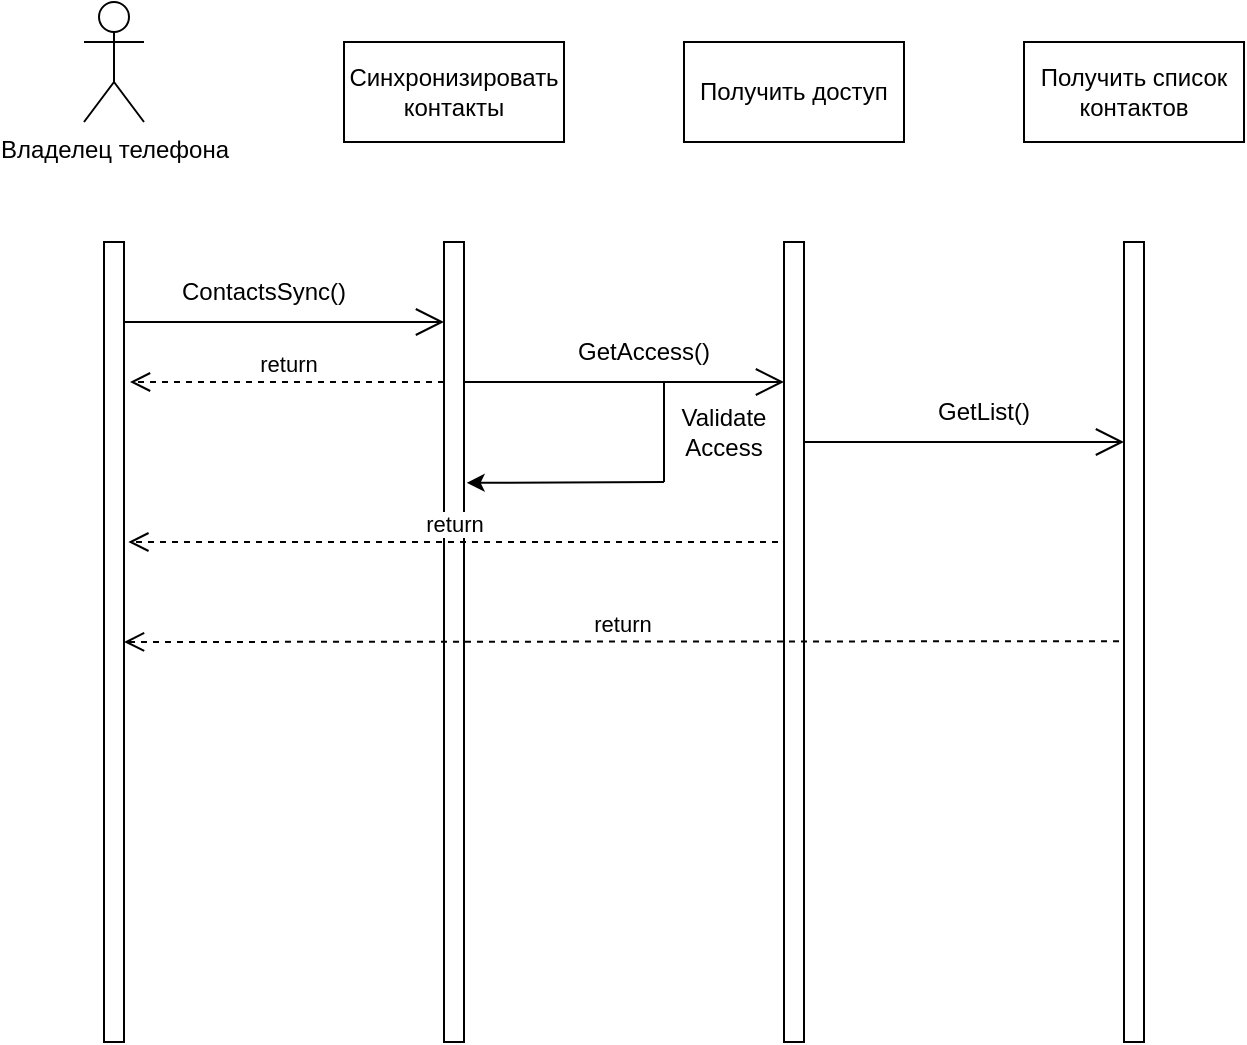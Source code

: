 <mxfile version="21.1.5" type="github">
  <diagram name="Page-1" id="8RUhNZKOZGPVy2IdMhhI">
    <mxGraphModel dx="1137" dy="608" grid="1" gridSize="10" guides="1" tooltips="1" connect="1" arrows="1" fold="1" page="1" pageScale="1" pageWidth="3300" pageHeight="4681" math="0" shadow="0">
      <root>
        <mxCell id="0" />
        <mxCell id="1" parent="0" />
        <mxCell id="BVcKTgEUWhlkX-HVveNK-1" value="Владелец телефона" style="shape=umlActor;verticalLabelPosition=bottom;verticalAlign=top;html=1;outlineConnect=0;" vertex="1" parent="1">
          <mxGeometry x="1390" y="1920" width="30" height="60" as="geometry" />
        </mxCell>
        <mxCell id="BVcKTgEUWhlkX-HVveNK-2" value="" style="rounded=0;whiteSpace=wrap;html=1;" vertex="1" parent="1">
          <mxGeometry x="1400" y="2040" width="10" height="400" as="geometry" />
        </mxCell>
        <mxCell id="BVcKTgEUWhlkX-HVveNK-4" value="" style="rounded=0;whiteSpace=wrap;html=1;" vertex="1" parent="1">
          <mxGeometry x="1570" y="2040" width="10" height="400" as="geometry" />
        </mxCell>
        <mxCell id="BVcKTgEUWhlkX-HVveNK-5" value="" style="rounded=0;whiteSpace=wrap;html=1;" vertex="1" parent="1">
          <mxGeometry x="1740" y="2040" width="10" height="400" as="geometry" />
        </mxCell>
        <mxCell id="BVcKTgEUWhlkX-HVveNK-6" value="Синхронизировать контакты" style="html=1;whiteSpace=wrap;" vertex="1" parent="1">
          <mxGeometry x="1520" y="1940" width="110" height="50" as="geometry" />
        </mxCell>
        <mxCell id="BVcKTgEUWhlkX-HVveNK-7" value="Получить доступ" style="html=1;whiteSpace=wrap;" vertex="1" parent="1">
          <mxGeometry x="1690" y="1940" width="110" height="50" as="geometry" />
        </mxCell>
        <mxCell id="BVcKTgEUWhlkX-HVveNK-8" value="Получить список контактов" style="html=1;whiteSpace=wrap;" vertex="1" parent="1">
          <mxGeometry x="1860" y="1940" width="110" height="50" as="geometry" />
        </mxCell>
        <mxCell id="BVcKTgEUWhlkX-HVveNK-9" value="" style="rounded=0;whiteSpace=wrap;html=1;" vertex="1" parent="1">
          <mxGeometry x="1910" y="2040" width="10" height="400" as="geometry" />
        </mxCell>
        <mxCell id="BVcKTgEUWhlkX-HVveNK-10" value="" style="endArrow=open;endFill=1;endSize=12;html=1;rounded=0;" edge="1" parent="1">
          <mxGeometry width="160" relative="1" as="geometry">
            <mxPoint x="1410" y="2080" as="sourcePoint" />
            <mxPoint x="1570" y="2080" as="targetPoint" />
          </mxGeometry>
        </mxCell>
        <mxCell id="BVcKTgEUWhlkX-HVveNK-11" value="" style="endArrow=open;endFill=1;endSize=12;html=1;rounded=0;" edge="1" parent="1">
          <mxGeometry width="160" relative="1" as="geometry">
            <mxPoint x="1580" y="2110" as="sourcePoint" />
            <mxPoint x="1740" y="2110" as="targetPoint" />
          </mxGeometry>
        </mxCell>
        <mxCell id="BVcKTgEUWhlkX-HVveNK-12" value="" style="endArrow=open;endFill=1;endSize=12;html=1;rounded=0;" edge="1" parent="1">
          <mxGeometry width="160" relative="1" as="geometry">
            <mxPoint x="1750" y="2140" as="sourcePoint" />
            <mxPoint x="1910" y="2140" as="targetPoint" />
          </mxGeometry>
        </mxCell>
        <mxCell id="BVcKTgEUWhlkX-HVveNK-13" value="return" style="html=1;verticalAlign=bottom;endArrow=open;dashed=1;endSize=8;edgeStyle=elbowEdgeStyle;elbow=vertical;curved=0;rounded=0;entryX=1.3;entryY=0.176;entryDx=0;entryDy=0;entryPerimeter=0;" edge="1" parent="1" target="BVcKTgEUWhlkX-HVveNK-2">
          <mxGeometry relative="1" as="geometry">
            <mxPoint x="1570" y="2110" as="sourcePoint" />
            <mxPoint x="1490" y="2110" as="targetPoint" />
          </mxGeometry>
        </mxCell>
        <mxCell id="BVcKTgEUWhlkX-HVveNK-14" value="return" style="html=1;verticalAlign=bottom;endArrow=open;dashed=1;endSize=8;edgeStyle=elbowEdgeStyle;elbow=vertical;curved=0;rounded=0;entryX=1.217;entryY=0.374;entryDx=0;entryDy=0;entryPerimeter=0;" edge="1" parent="1" target="BVcKTgEUWhlkX-HVveNK-2">
          <mxGeometry relative="1" as="geometry">
            <mxPoint x="1737" y="2190" as="sourcePoint" />
            <mxPoint x="1580" y="2190" as="targetPoint" />
          </mxGeometry>
        </mxCell>
        <mxCell id="BVcKTgEUWhlkX-HVveNK-15" value="return" style="html=1;verticalAlign=bottom;endArrow=open;dashed=1;endSize=8;edgeStyle=elbowEdgeStyle;elbow=vertical;curved=0;rounded=0;entryX=1;entryY=0.5;entryDx=0;entryDy=0;" edge="1" parent="1" target="BVcKTgEUWhlkX-HVveNK-2">
          <mxGeometry relative="1" as="geometry">
            <mxPoint x="1907.5" y="2239.58" as="sourcePoint" />
            <mxPoint x="1582.5" y="2239.58" as="targetPoint" />
          </mxGeometry>
        </mxCell>
        <mxCell id="BVcKTgEUWhlkX-HVveNK-16" value="ContactsSync()" style="text;html=1;strokeColor=none;fillColor=none;align=center;verticalAlign=middle;whiteSpace=wrap;rounded=0;" vertex="1" parent="1">
          <mxGeometry x="1450" y="2050" width="60" height="30" as="geometry" />
        </mxCell>
        <mxCell id="BVcKTgEUWhlkX-HVveNK-17" value="GetAccess()" style="text;html=1;strokeColor=none;fillColor=none;align=center;verticalAlign=middle;whiteSpace=wrap;rounded=0;" vertex="1" parent="1">
          <mxGeometry x="1640" y="2080" width="60" height="30" as="geometry" />
        </mxCell>
        <mxCell id="BVcKTgEUWhlkX-HVveNK-18" value="GetList()" style="text;html=1;strokeColor=none;fillColor=none;align=center;verticalAlign=middle;whiteSpace=wrap;rounded=0;" vertex="1" parent="1">
          <mxGeometry x="1810" y="2110" width="60" height="30" as="geometry" />
        </mxCell>
        <mxCell id="BVcKTgEUWhlkX-HVveNK-19" value="" style="endArrow=none;html=1;rounded=0;" edge="1" parent="1">
          <mxGeometry width="50" height="50" relative="1" as="geometry">
            <mxPoint x="1680" y="2160" as="sourcePoint" />
            <mxPoint x="1680" y="2110" as="targetPoint" />
          </mxGeometry>
        </mxCell>
        <mxCell id="BVcKTgEUWhlkX-HVveNK-21" value="" style="endArrow=classic;html=1;rounded=0;entryX=1.133;entryY=0.301;entryDx=0;entryDy=0;entryPerimeter=0;" edge="1" parent="1" target="BVcKTgEUWhlkX-HVveNK-4">
          <mxGeometry width="50" height="50" relative="1" as="geometry">
            <mxPoint x="1680" y="2160" as="sourcePoint" />
            <mxPoint x="1730" y="2110" as="targetPoint" />
          </mxGeometry>
        </mxCell>
        <mxCell id="BVcKTgEUWhlkX-HVveNK-22" value="Validate Access" style="text;html=1;strokeColor=none;fillColor=none;align=center;verticalAlign=middle;whiteSpace=wrap;rounded=0;" vertex="1" parent="1">
          <mxGeometry x="1680" y="2120" width="60" height="30" as="geometry" />
        </mxCell>
      </root>
    </mxGraphModel>
  </diagram>
</mxfile>
